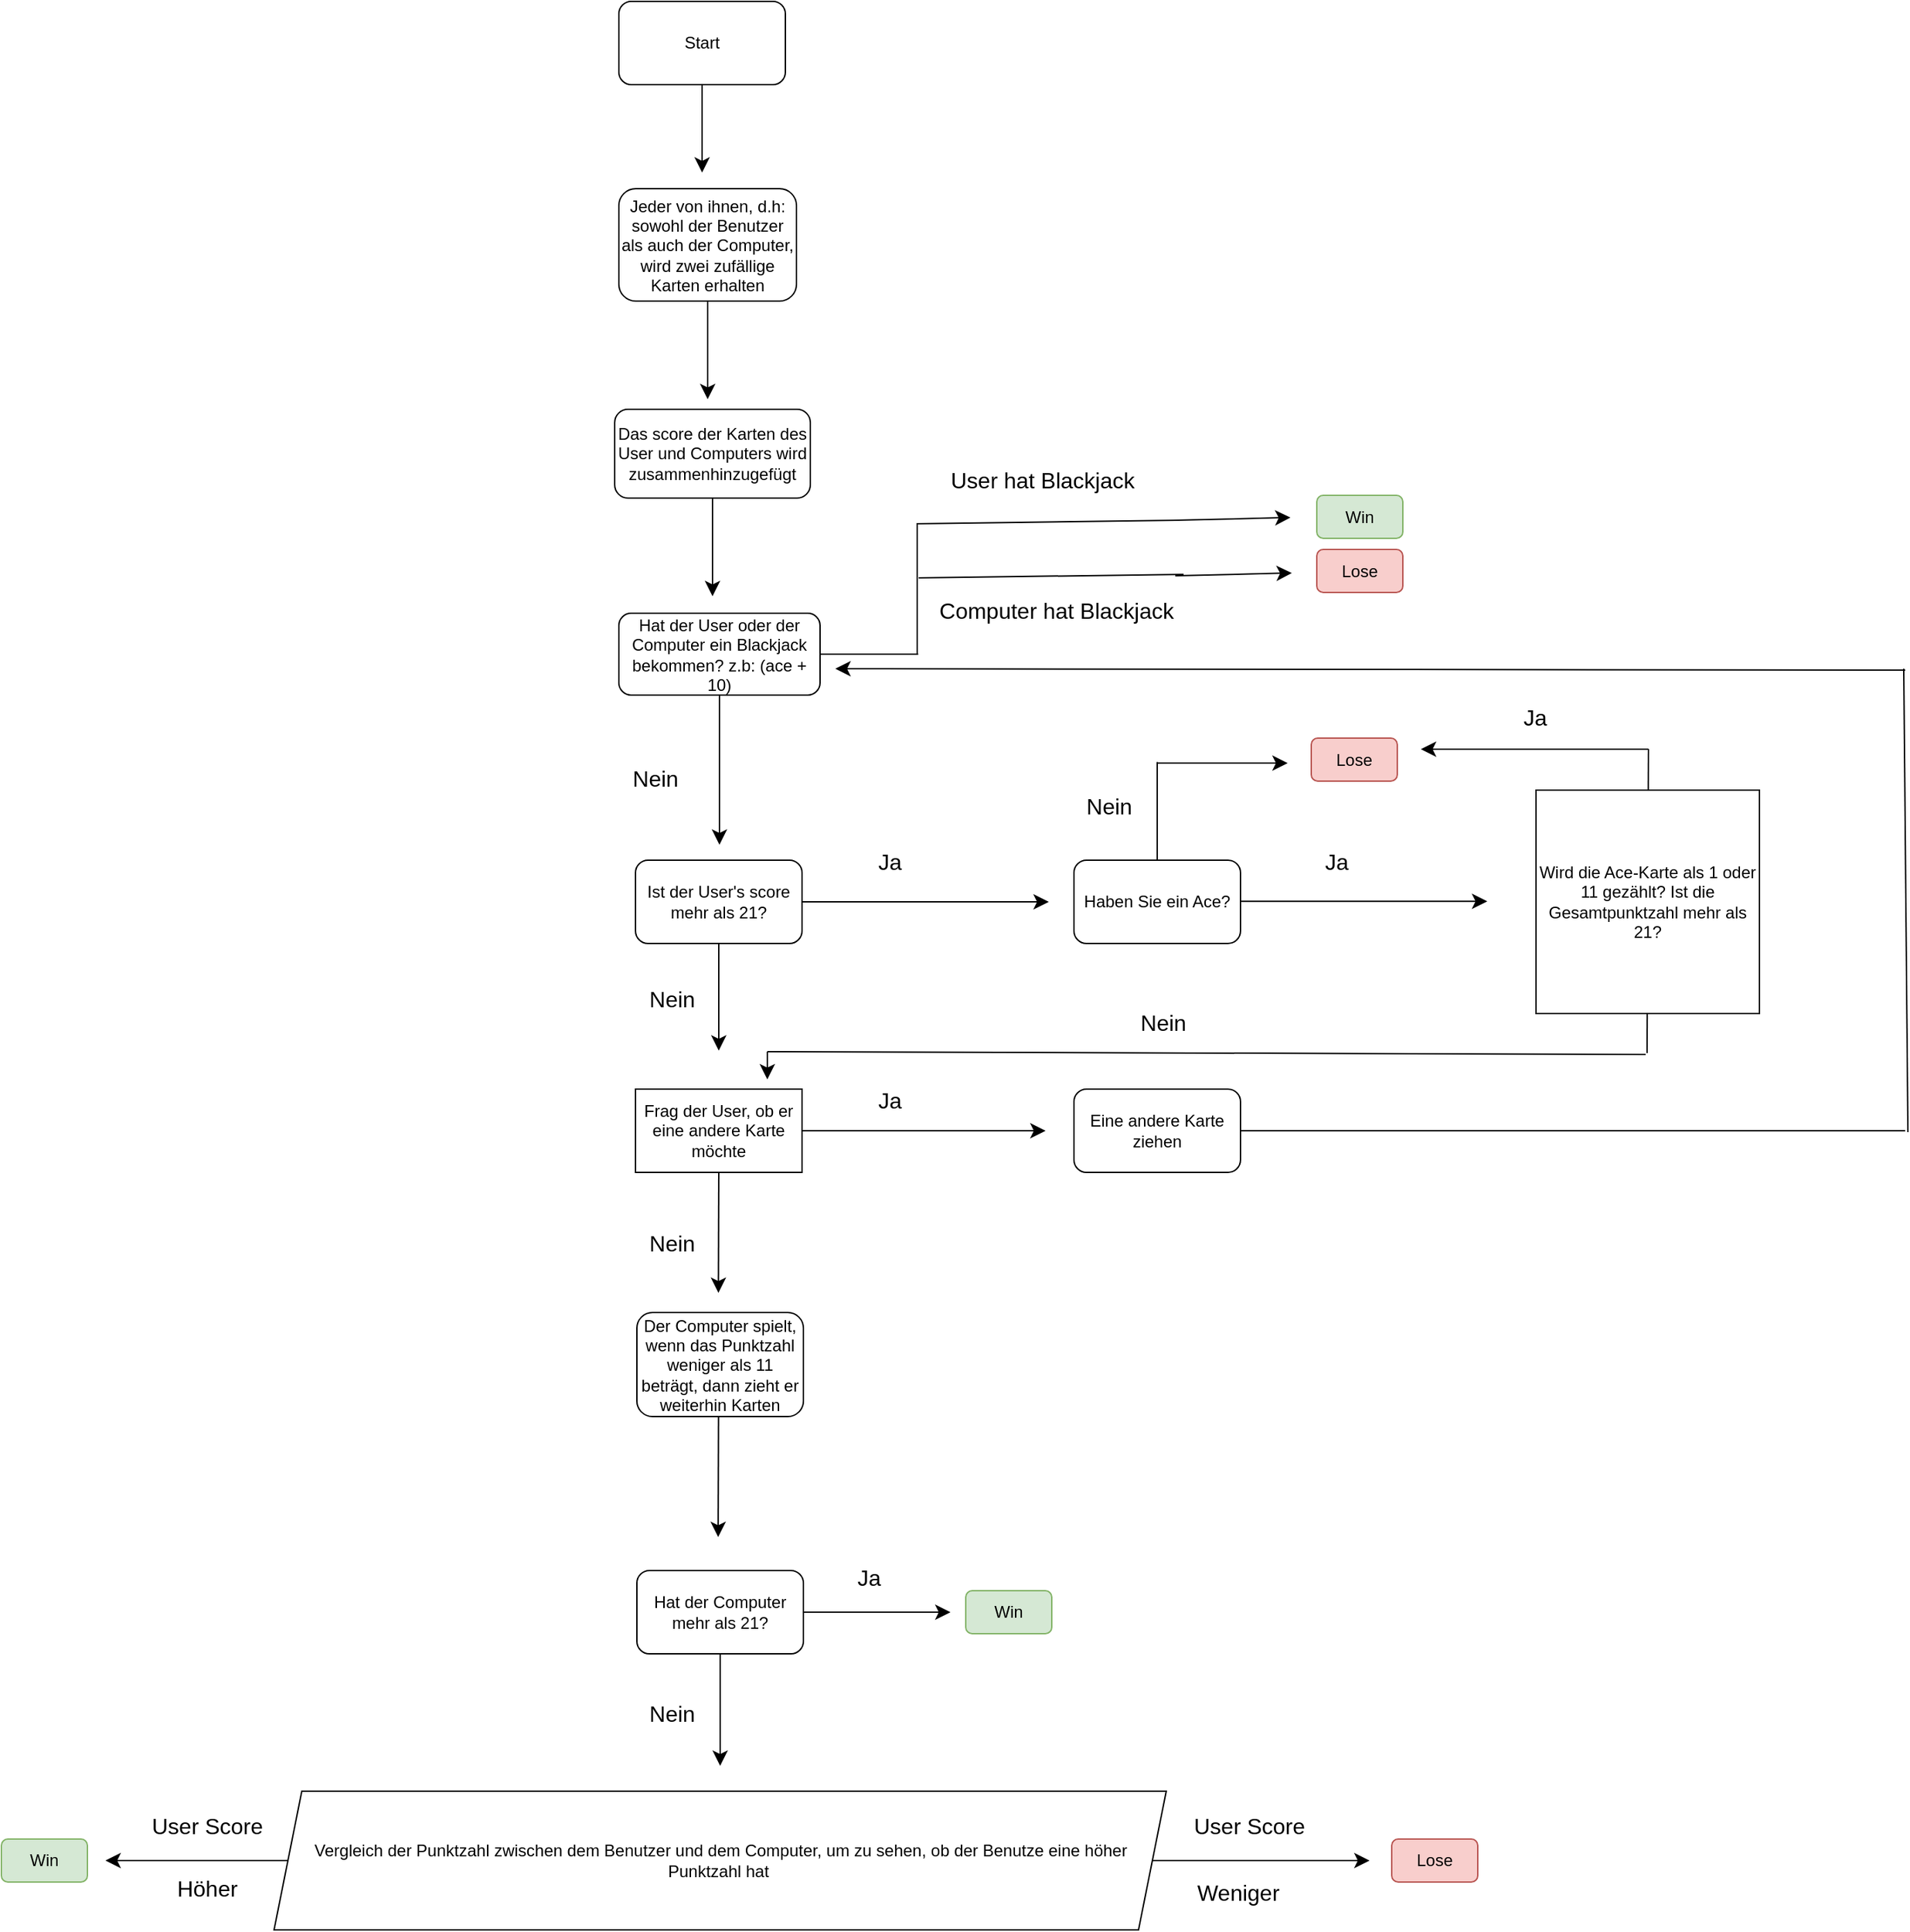 <mxfile version="26.1.0">
  <diagram name="Page-1" id="Pc0-hSVPARN-tbrJhmjw">
    <mxGraphModel dx="1726" dy="1035" grid="0" gridSize="10" guides="1" tooltips="1" connect="1" arrows="1" fold="1" page="0" pageScale="1" pageWidth="850" pageHeight="1100" math="0" shadow="0">
      <root>
        <mxCell id="0" />
        <mxCell id="1" parent="0" />
        <mxCell id="ThEiTlMxH0S53FX_GN_H-4" style="edgeStyle=none;curved=1;rounded=0;orthogonalLoop=1;jettySize=auto;html=1;fontSize=12;startSize=8;endSize=8;" edge="1" parent="1" source="ThEiTlMxH0S53FX_GN_H-3">
          <mxGeometry relative="1" as="geometry">
            <mxPoint x="-125" y="-190.593" as="targetPoint" />
          </mxGeometry>
        </mxCell>
        <mxCell id="ThEiTlMxH0S53FX_GN_H-3" value="Start" style="rounded=1;whiteSpace=wrap;html=1;" vertex="1" parent="1">
          <mxGeometry x="-185" y="-314" width="120" height="60" as="geometry" />
        </mxCell>
        <mxCell id="ThEiTlMxH0S53FX_GN_H-5" value="Jeder von ihnen, d.h: sowohl der Benutzer als auch der Computer, wird zwei zufällige Karten erhalten" style="rounded=1;whiteSpace=wrap;html=1;" vertex="1" parent="1">
          <mxGeometry x="-185" y="-179" width="128" height="81" as="geometry" />
        </mxCell>
        <mxCell id="ThEiTlMxH0S53FX_GN_H-6" value="" style="endArrow=classic;html=1;rounded=0;fontSize=12;startSize=8;endSize=8;curved=1;" edge="1" parent="1" source="ThEiTlMxH0S53FX_GN_H-5">
          <mxGeometry width="50" height="50" relative="1" as="geometry">
            <mxPoint x="-121" y="-48" as="sourcePoint" />
            <mxPoint x="-121" y="-27.289" as="targetPoint" />
          </mxGeometry>
        </mxCell>
        <mxCell id="ThEiTlMxH0S53FX_GN_H-7" value="Das score der Karten des User und Computers wird zusammenhinzugefügt" style="rounded=1;whiteSpace=wrap;html=1;" vertex="1" parent="1">
          <mxGeometry x="-188" y="-20" width="141" height="64" as="geometry" />
        </mxCell>
        <mxCell id="ThEiTlMxH0S53FX_GN_H-8" value="" style="endArrow=classic;html=1;rounded=0;fontSize=12;startSize=8;endSize=8;curved=1;" edge="1" parent="1" source="ThEiTlMxH0S53FX_GN_H-7">
          <mxGeometry width="50" height="50" relative="1" as="geometry">
            <mxPoint x="-117.5" y="94" as="sourcePoint" />
            <mxPoint x="-117.5" y="114.711" as="targetPoint" />
          </mxGeometry>
        </mxCell>
        <mxCell id="ThEiTlMxH0S53FX_GN_H-24" style="edgeStyle=none;curved=1;rounded=0;orthogonalLoop=1;jettySize=auto;html=1;fontSize=12;startSize=8;endSize=8;" edge="1" parent="1" source="ThEiTlMxH0S53FX_GN_H-9">
          <mxGeometry relative="1" as="geometry">
            <mxPoint x="-112.5" y="293.857" as="targetPoint" />
          </mxGeometry>
        </mxCell>
        <mxCell id="ThEiTlMxH0S53FX_GN_H-9" value="Hat der User oder der Computer ein Blackjack bekommen? z.b: (ace + 10)" style="rounded=1;whiteSpace=wrap;html=1;" vertex="1" parent="1">
          <mxGeometry x="-185" y="127" width="145" height="59" as="geometry" />
        </mxCell>
        <mxCell id="ThEiTlMxH0S53FX_GN_H-10" value="" style="endArrow=none;html=1;rounded=0;fontSize=12;startSize=8;endSize=8;curved=1;" edge="1" parent="1" source="ThEiTlMxH0S53FX_GN_H-9">
          <mxGeometry width="50" height="50" relative="1" as="geometry">
            <mxPoint x="-40" y="206.5" as="sourcePoint" />
            <mxPoint x="30.711" y="156.5" as="targetPoint" />
          </mxGeometry>
        </mxCell>
        <mxCell id="ThEiTlMxH0S53FX_GN_H-11" value="" style="endArrow=none;html=1;rounded=0;fontSize=12;startSize=8;endSize=8;curved=1;" edge="1" parent="1">
          <mxGeometry width="50" height="50" relative="1" as="geometry">
            <mxPoint x="30" y="157" as="sourcePoint" />
            <mxPoint x="30" y="62" as="targetPoint" />
          </mxGeometry>
        </mxCell>
        <mxCell id="ThEiTlMxH0S53FX_GN_H-16" value="" style="endArrow=none;html=1;rounded=0;fontSize=12;startSize=8;endSize=8;curved=1;" edge="1" parent="1">
          <mxGeometry width="50" height="50" relative="1" as="geometry">
            <mxPoint x="30" y="62.5" as="sourcePoint" />
            <mxPoint x="216" y="60" as="targetPoint" />
          </mxGeometry>
        </mxCell>
        <mxCell id="ThEiTlMxH0S53FX_GN_H-17" value="" style="endArrow=none;html=1;rounded=0;fontSize=12;startSize=8;endSize=8;curved=1;" edge="1" parent="1">
          <mxGeometry width="50" height="50" relative="1" as="geometry">
            <mxPoint x="31" y="101.5" as="sourcePoint" />
            <mxPoint x="222" y="99" as="targetPoint" />
          </mxGeometry>
        </mxCell>
        <mxCell id="ThEiTlMxH0S53FX_GN_H-18" value="User hat Blackjack" style="text;html=1;align=center;verticalAlign=middle;resizable=0;points=[];autosize=1;strokeColor=none;fillColor=none;fontSize=16;" vertex="1" parent="1">
          <mxGeometry x="44.5" y="15.5" width="151" height="31" as="geometry" />
        </mxCell>
        <mxCell id="ThEiTlMxH0S53FX_GN_H-19" value="Computer hat Blackjack" style="text;html=1;align=center;verticalAlign=middle;resizable=0;points=[];autosize=1;strokeColor=none;fillColor=none;fontSize=16;" vertex="1" parent="1">
          <mxGeometry x="36" y="109" width="187" height="31" as="geometry" />
        </mxCell>
        <mxCell id="ThEiTlMxH0S53FX_GN_H-20" value="" style="endArrow=classic;html=1;rounded=0;fontSize=12;startSize=8;endSize=8;curved=1;" edge="1" parent="1">
          <mxGeometry width="50" height="50" relative="1" as="geometry">
            <mxPoint x="215" y="60" as="sourcePoint" />
            <mxPoint x="299" y="58" as="targetPoint" />
          </mxGeometry>
        </mxCell>
        <mxCell id="ThEiTlMxH0S53FX_GN_H-21" value="" style="endArrow=classic;html=1;rounded=0;fontSize=12;startSize=8;endSize=8;curved=1;" edge="1" parent="1">
          <mxGeometry width="50" height="50" relative="1" as="geometry">
            <mxPoint x="216" y="100" as="sourcePoint" />
            <mxPoint x="300" y="98" as="targetPoint" />
          </mxGeometry>
        </mxCell>
        <mxCell id="ThEiTlMxH0S53FX_GN_H-22" value="Win" style="rounded=1;whiteSpace=wrap;html=1;fillColor=#d5e8d4;strokeColor=#82b366;" vertex="1" parent="1">
          <mxGeometry x="318" y="42" width="62" height="31" as="geometry" />
        </mxCell>
        <mxCell id="ThEiTlMxH0S53FX_GN_H-23" value="Lose" style="rounded=1;whiteSpace=wrap;html=1;fillColor=#f8cecc;strokeColor=#b85450;" vertex="1" parent="1">
          <mxGeometry x="318" y="81" width="62" height="31" as="geometry" />
        </mxCell>
        <mxCell id="ThEiTlMxH0S53FX_GN_H-25" value="Nein" style="text;html=1;align=center;verticalAlign=middle;resizable=0;points=[];autosize=1;strokeColor=none;fillColor=none;fontSize=16;" vertex="1" parent="1">
          <mxGeometry x="-185" y="230" width="51" height="31" as="geometry" />
        </mxCell>
        <mxCell id="ThEiTlMxH0S53FX_GN_H-28" style="edgeStyle=none;curved=1;rounded=0;orthogonalLoop=1;jettySize=auto;html=1;fontSize=12;startSize=8;endSize=8;" edge="1" parent="1" source="ThEiTlMxH0S53FX_GN_H-26">
          <mxGeometry relative="1" as="geometry">
            <mxPoint x="124.857" y="335" as="targetPoint" />
          </mxGeometry>
        </mxCell>
        <mxCell id="ThEiTlMxH0S53FX_GN_H-44" style="edgeStyle=none;curved=1;rounded=0;orthogonalLoop=1;jettySize=auto;html=1;fontSize=12;startSize=8;endSize=8;" edge="1" parent="1" source="ThEiTlMxH0S53FX_GN_H-26">
          <mxGeometry relative="1" as="geometry">
            <mxPoint x="-113.0" y="442.25" as="targetPoint" />
          </mxGeometry>
        </mxCell>
        <mxCell id="ThEiTlMxH0S53FX_GN_H-26" value="Ist der User&#39;s score mehr als 21?" style="rounded=1;whiteSpace=wrap;html=1;" vertex="1" parent="1">
          <mxGeometry x="-173" y="305" width="120" height="60" as="geometry" />
        </mxCell>
        <mxCell id="ThEiTlMxH0S53FX_GN_H-29" value="Ja" style="text;html=1;align=center;verticalAlign=middle;resizable=0;points=[];autosize=1;strokeColor=none;fillColor=none;fontSize=16;" vertex="1" parent="1">
          <mxGeometry x="-7.5" y="290.5" width="35" height="31" as="geometry" />
        </mxCell>
        <mxCell id="ThEiTlMxH0S53FX_GN_H-30" value="Haben Sie ein Ace?" style="rounded=1;whiteSpace=wrap;html=1;" vertex="1" parent="1">
          <mxGeometry x="143" y="305" width="120" height="60" as="geometry" />
        </mxCell>
        <mxCell id="ThEiTlMxH0S53FX_GN_H-31" value="" style="endArrow=none;html=1;rounded=0;fontSize=12;startSize=8;endSize=8;curved=1;" edge="1" parent="1" source="ThEiTlMxH0S53FX_GN_H-30">
          <mxGeometry width="50" height="50" relative="1" as="geometry">
            <mxPoint x="203" y="284.289" as="sourcePoint" />
            <mxPoint x="203" y="234.289" as="targetPoint" />
          </mxGeometry>
        </mxCell>
        <mxCell id="ThEiTlMxH0S53FX_GN_H-34" value="" style="endArrow=classic;html=1;rounded=0;fontSize=12;startSize=8;endSize=8;curved=1;" edge="1" parent="1">
          <mxGeometry width="50" height="50" relative="1" as="geometry">
            <mxPoint x="203" y="235" as="sourcePoint" />
            <mxPoint x="297" y="235" as="targetPoint" />
          </mxGeometry>
        </mxCell>
        <mxCell id="ThEiTlMxH0S53FX_GN_H-35" value="Nein" style="text;html=1;align=center;verticalAlign=middle;resizable=0;points=[];autosize=1;strokeColor=none;fillColor=none;fontSize=16;" vertex="1" parent="1">
          <mxGeometry x="142.5" y="250.5" width="51" height="31" as="geometry" />
        </mxCell>
        <mxCell id="ThEiTlMxH0S53FX_GN_H-36" value="Lose" style="rounded=1;whiteSpace=wrap;html=1;fillColor=#f8cecc;strokeColor=#b85450;" vertex="1" parent="1">
          <mxGeometry x="314" y="217" width="62" height="31" as="geometry" />
        </mxCell>
        <mxCell id="ThEiTlMxH0S53FX_GN_H-37" style="edgeStyle=none;curved=1;rounded=0;orthogonalLoop=1;jettySize=auto;html=1;fontSize=12;startSize=8;endSize=8;" edge="1" parent="1">
          <mxGeometry relative="1" as="geometry">
            <mxPoint x="440.857" y="334.64" as="targetPoint" />
            <mxPoint x="263" y="334.64" as="sourcePoint" />
          </mxGeometry>
        </mxCell>
        <mxCell id="ThEiTlMxH0S53FX_GN_H-38" value="Ja" style="text;html=1;align=center;verticalAlign=middle;resizable=0;points=[];autosize=1;strokeColor=none;fillColor=none;fontSize=16;" vertex="1" parent="1">
          <mxGeometry x="314" y="290.5" width="35" height="31" as="geometry" />
        </mxCell>
        <mxCell id="ThEiTlMxH0S53FX_GN_H-39" value="Wird die Ace-Karte als 1 oder 11 gezählt? Ist die Gesamtpunktzahl mehr als 21?" style="whiteSpace=wrap;html=1;aspect=fixed;" vertex="1" parent="1">
          <mxGeometry x="476" y="254.5" width="161" height="161" as="geometry" />
        </mxCell>
        <mxCell id="ThEiTlMxH0S53FX_GN_H-41" value="" style="endArrow=none;html=1;rounded=0;fontSize=12;startSize=8;endSize=8;curved=1;" edge="1" parent="1" source="ThEiTlMxH0S53FX_GN_H-39">
          <mxGeometry width="50" height="50" relative="1" as="geometry">
            <mxPoint x="556.5" y="233.789" as="sourcePoint" />
            <mxPoint x="557" y="225" as="targetPoint" />
          </mxGeometry>
        </mxCell>
        <mxCell id="ThEiTlMxH0S53FX_GN_H-42" value="" style="endArrow=classic;html=1;rounded=0;fontSize=12;startSize=8;endSize=8;curved=1;" edge="1" parent="1">
          <mxGeometry width="50" height="50" relative="1" as="geometry">
            <mxPoint x="557" y="225" as="sourcePoint" />
            <mxPoint x="393" y="225" as="targetPoint" />
          </mxGeometry>
        </mxCell>
        <mxCell id="ThEiTlMxH0S53FX_GN_H-43" value="Ja" style="text;html=1;align=center;verticalAlign=middle;resizable=0;points=[];autosize=1;strokeColor=none;fillColor=none;fontSize=16;" vertex="1" parent="1">
          <mxGeometry x="457" y="186" width="35" height="31" as="geometry" />
        </mxCell>
        <mxCell id="ThEiTlMxH0S53FX_GN_H-45" value="Nein" style="text;html=1;align=center;verticalAlign=middle;resizable=0;points=[];autosize=1;strokeColor=none;fillColor=none;fontSize=16;" vertex="1" parent="1">
          <mxGeometry x="-173" y="389" width="51" height="31" as="geometry" />
        </mxCell>
        <mxCell id="ThEiTlMxH0S53FX_GN_H-47" style="edgeStyle=none;curved=1;rounded=0;orthogonalLoop=1;jettySize=auto;html=1;fontSize=12;startSize=8;endSize=8;" edge="1" parent="1" source="ThEiTlMxH0S53FX_GN_H-46">
          <mxGeometry relative="1" as="geometry">
            <mxPoint x="122.517" y="500" as="targetPoint" />
          </mxGeometry>
        </mxCell>
        <mxCell id="ThEiTlMxH0S53FX_GN_H-60" style="edgeStyle=none;curved=1;rounded=0;orthogonalLoop=1;jettySize=auto;html=1;exitX=0.5;exitY=1;exitDx=0;exitDy=0;fontSize=12;startSize=8;endSize=8;" edge="1" parent="1" source="ThEiTlMxH0S53FX_GN_H-46">
          <mxGeometry relative="1" as="geometry">
            <mxPoint x="-113.273" y="616.818" as="targetPoint" />
          </mxGeometry>
        </mxCell>
        <mxCell id="ThEiTlMxH0S53FX_GN_H-46" value="Frag der User, ob er eine andere Karte möchte" style="rounded=0;whiteSpace=wrap;html=1;" vertex="1" parent="1">
          <mxGeometry x="-173" y="470" width="120" height="60" as="geometry" />
        </mxCell>
        <mxCell id="ThEiTlMxH0S53FX_GN_H-48" value="Ja" style="text;html=1;align=center;verticalAlign=middle;resizable=0;points=[];autosize=1;strokeColor=none;fillColor=none;fontSize=16;" vertex="1" parent="1">
          <mxGeometry x="-7.5" y="462" width="35" height="31" as="geometry" />
        </mxCell>
        <mxCell id="ThEiTlMxH0S53FX_GN_H-49" value="Eine andere Karte ziehen" style="rounded=1;whiteSpace=wrap;html=1;" vertex="1" parent="1">
          <mxGeometry x="143" y="470" width="120" height="60" as="geometry" />
        </mxCell>
        <mxCell id="ThEiTlMxH0S53FX_GN_H-50" value="" style="endArrow=none;html=1;rounded=0;fontSize=12;startSize=8;endSize=8;curved=1;" edge="1" parent="1" source="ThEiTlMxH0S53FX_GN_H-49">
          <mxGeometry width="50" height="50" relative="1" as="geometry">
            <mxPoint x="263" y="550" as="sourcePoint" />
            <mxPoint x="742" y="500" as="targetPoint" />
          </mxGeometry>
        </mxCell>
        <mxCell id="ThEiTlMxH0S53FX_GN_H-51" value="" style="endArrow=none;html=1;rounded=0;fontSize=12;startSize=8;endSize=8;curved=1;" edge="1" parent="1">
          <mxGeometry width="50" height="50" relative="1" as="geometry">
            <mxPoint x="744" y="501" as="sourcePoint" />
            <mxPoint x="741" y="167" as="targetPoint" />
          </mxGeometry>
        </mxCell>
        <mxCell id="ThEiTlMxH0S53FX_GN_H-52" value="" style="endArrow=classic;html=1;rounded=0;fontSize=12;startSize=8;endSize=8;curved=1;" edge="1" parent="1">
          <mxGeometry width="50" height="50" relative="1" as="geometry">
            <mxPoint x="742" y="168" as="sourcePoint" />
            <mxPoint x="-29" y="167" as="targetPoint" />
          </mxGeometry>
        </mxCell>
        <mxCell id="ThEiTlMxH0S53FX_GN_H-53" value="" style="endArrow=none;html=1;rounded=0;fontSize=12;startSize=8;endSize=8;curved=1;" edge="1" parent="1" source="ThEiTlMxH0S53FX_GN_H-39">
          <mxGeometry width="50" height="50" relative="1" as="geometry">
            <mxPoint x="556.5" y="465.5" as="sourcePoint" />
            <mxPoint x="556" y="444" as="targetPoint" />
          </mxGeometry>
        </mxCell>
        <mxCell id="ThEiTlMxH0S53FX_GN_H-54" value="" style="endArrow=none;html=1;rounded=0;fontSize=12;startSize=8;endSize=8;curved=1;" edge="1" parent="1">
          <mxGeometry width="50" height="50" relative="1" as="geometry">
            <mxPoint x="555" y="445" as="sourcePoint" />
            <mxPoint x="-78" y="443" as="targetPoint" />
          </mxGeometry>
        </mxCell>
        <mxCell id="ThEiTlMxH0S53FX_GN_H-58" value="" style="endArrow=classic;html=1;rounded=0;fontSize=12;startSize=8;endSize=8;curved=1;" edge="1" parent="1">
          <mxGeometry width="50" height="50" relative="1" as="geometry">
            <mxPoint x="-78" y="443" as="sourcePoint" />
            <mxPoint x="-78" y="463" as="targetPoint" />
          </mxGeometry>
        </mxCell>
        <mxCell id="ThEiTlMxH0S53FX_GN_H-59" value="Nein" style="text;html=1;align=center;verticalAlign=middle;resizable=0;points=[];autosize=1;strokeColor=none;fillColor=none;fontSize=16;" vertex="1" parent="1">
          <mxGeometry x="181" y="406" width="51" height="31" as="geometry" />
        </mxCell>
        <mxCell id="ThEiTlMxH0S53FX_GN_H-61" value="Nein" style="text;html=1;align=center;verticalAlign=middle;resizable=0;points=[];autosize=1;strokeColor=none;fillColor=none;fontSize=16;" vertex="1" parent="1">
          <mxGeometry x="-173" y="565" width="51" height="31" as="geometry" />
        </mxCell>
        <mxCell id="ThEiTlMxH0S53FX_GN_H-62" value="Der Computer spielt, wenn das Punktzahl weniger als 11 beträgt, dann zieht er weiterhin Karten" style="rounded=1;whiteSpace=wrap;html=1;" vertex="1" parent="1">
          <mxGeometry x="-172" y="631" width="120" height="75" as="geometry" />
        </mxCell>
        <mxCell id="ThEiTlMxH0S53FX_GN_H-63" style="edgeStyle=none;curved=1;rounded=0;orthogonalLoop=1;jettySize=auto;html=1;exitX=0.5;exitY=1;exitDx=0;exitDy=0;fontSize=12;startSize=8;endSize=8;" edge="1" parent="1">
          <mxGeometry relative="1" as="geometry">
            <mxPoint x="-113.453" y="792.818" as="targetPoint" />
            <mxPoint x="-113.18" y="706" as="sourcePoint" />
          </mxGeometry>
        </mxCell>
        <mxCell id="ThEiTlMxH0S53FX_GN_H-71" style="edgeStyle=none;curved=1;rounded=0;orthogonalLoop=1;jettySize=auto;html=1;fontSize=12;startSize=8;endSize=8;" edge="1" parent="1" source="ThEiTlMxH0S53FX_GN_H-64">
          <mxGeometry relative="1" as="geometry">
            <mxPoint x="356" y="1026" as="targetPoint" />
          </mxGeometry>
        </mxCell>
        <mxCell id="ThEiTlMxH0S53FX_GN_H-75" style="edgeStyle=none;curved=1;rounded=0;orthogonalLoop=1;jettySize=auto;html=1;fontSize=12;startSize=8;endSize=8;" edge="1" parent="1" source="ThEiTlMxH0S53FX_GN_H-64">
          <mxGeometry relative="1" as="geometry">
            <mxPoint x="-555" y="1026" as="targetPoint" />
          </mxGeometry>
        </mxCell>
        <mxCell id="ThEiTlMxH0S53FX_GN_H-64" value="Vergleich der Punktzahl zwischen dem Benutzer und dem Computer, um zu sehen, ob der Benutze eine höher Punktzahl hat&amp;nbsp;" style="shape=parallelogram;perimeter=parallelogramPerimeter;whiteSpace=wrap;html=1;fixedSize=1;" vertex="1" parent="1">
          <mxGeometry x="-433.5" y="976" width="643" height="100" as="geometry" />
        </mxCell>
        <mxCell id="ThEiTlMxH0S53FX_GN_H-66" style="edgeStyle=none;curved=1;rounded=0;orthogonalLoop=1;jettySize=auto;html=1;fontSize=12;startSize=8;endSize=8;" edge="1" parent="1" source="ThEiTlMxH0S53FX_GN_H-65">
          <mxGeometry relative="1" as="geometry">
            <mxPoint x="54" y="847" as="targetPoint" />
          </mxGeometry>
        </mxCell>
        <mxCell id="ThEiTlMxH0S53FX_GN_H-69" style="edgeStyle=none;curved=1;rounded=0;orthogonalLoop=1;jettySize=auto;html=1;fontSize=12;startSize=8;endSize=8;" edge="1" parent="1" source="ThEiTlMxH0S53FX_GN_H-65">
          <mxGeometry relative="1" as="geometry">
            <mxPoint x="-112" y="957.727" as="targetPoint" />
          </mxGeometry>
        </mxCell>
        <mxCell id="ThEiTlMxH0S53FX_GN_H-65" value="Hat der Computer mehr als 21?" style="rounded=1;whiteSpace=wrap;html=1;" vertex="1" parent="1">
          <mxGeometry x="-172" y="817" width="120" height="60" as="geometry" />
        </mxCell>
        <mxCell id="ThEiTlMxH0S53FX_GN_H-67" value="Ja" style="text;html=1;align=center;verticalAlign=middle;resizable=0;points=[];autosize=1;strokeColor=none;fillColor=none;fontSize=16;" vertex="1" parent="1">
          <mxGeometry x="-23" y="806" width="35" height="31" as="geometry" />
        </mxCell>
        <mxCell id="ThEiTlMxH0S53FX_GN_H-68" value="Win" style="rounded=1;whiteSpace=wrap;html=1;fillColor=#d5e8d4;strokeColor=#82b366;" vertex="1" parent="1">
          <mxGeometry x="65" y="831.5" width="62" height="31" as="geometry" />
        </mxCell>
        <mxCell id="ThEiTlMxH0S53FX_GN_H-70" value="Nein" style="text;html=1;align=center;verticalAlign=middle;resizable=0;points=[];autosize=1;strokeColor=none;fillColor=none;fontSize=16;" vertex="1" parent="1">
          <mxGeometry x="-173" y="904" width="51" height="31" as="geometry" />
        </mxCell>
        <mxCell id="ThEiTlMxH0S53FX_GN_H-72" value="User Score" style="text;html=1;align=center;verticalAlign=middle;resizable=0;points=[];autosize=1;strokeColor=none;fillColor=none;fontSize=16;" vertex="1" parent="1">
          <mxGeometry x="220" y="985" width="98" height="31" as="geometry" />
        </mxCell>
        <mxCell id="ThEiTlMxH0S53FX_GN_H-73" value="Weniger" style="text;html=1;align=center;verticalAlign=middle;resizable=0;points=[];autosize=1;strokeColor=none;fillColor=none;fontSize=16;" vertex="1" parent="1">
          <mxGeometry x="222" y="1033" width="77" height="31" as="geometry" />
        </mxCell>
        <mxCell id="ThEiTlMxH0S53FX_GN_H-74" value="Lose" style="rounded=1;whiteSpace=wrap;html=1;fillColor=#f8cecc;strokeColor=#b85450;" vertex="1" parent="1">
          <mxGeometry x="372" y="1010.5" width="62" height="31" as="geometry" />
        </mxCell>
        <mxCell id="ThEiTlMxH0S53FX_GN_H-76" value="User Score" style="text;html=1;align=center;verticalAlign=middle;resizable=0;points=[];autosize=1;strokeColor=none;fillColor=none;fontSize=16;" vertex="1" parent="1">
          <mxGeometry x="-531.5" y="985" width="98" height="31" as="geometry" />
        </mxCell>
        <mxCell id="ThEiTlMxH0S53FX_GN_H-77" value="Höher" style="text;html=1;align=center;verticalAlign=middle;resizable=0;points=[];autosize=1;strokeColor=none;fillColor=none;fontSize=16;" vertex="1" parent="1">
          <mxGeometry x="-513.5" y="1030" width="62" height="31" as="geometry" />
        </mxCell>
        <mxCell id="ThEiTlMxH0S53FX_GN_H-78" value="Win" style="rounded=1;whiteSpace=wrap;html=1;fillColor=#d5e8d4;strokeColor=#82b366;" vertex="1" parent="1">
          <mxGeometry x="-630" y="1010.5" width="62" height="31" as="geometry" />
        </mxCell>
      </root>
    </mxGraphModel>
  </diagram>
</mxfile>
